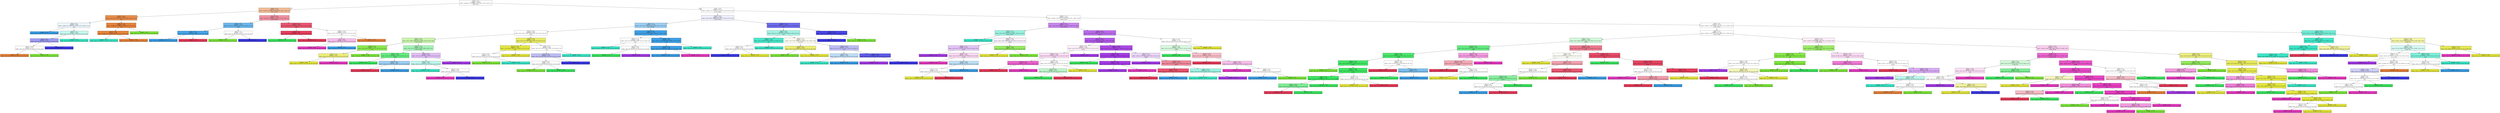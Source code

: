 digraph Tree {
node [shape=box, style="filled", color="black"] ;
0 [label="X[36] <= 0.5\nsamples = 100.0%\nvalue = [0.099, 0.101, 0.098, 0.102, 0.101, 0.101, 0.101, 0.1\n0.097, 0.1]", fillcolor="#ffffff"] ;
1 [label="X[28] <= 2.5\nsamples = 15.3%\nvalue = [0.633, 0.0, 0.015, 0.004, 0.022, 0.091, 0.018, 0.0\n0.011, 0.207]", fillcolor="#f1bb95"] ;
0 -> 1 [labeldistance=2.5, labelangle=45, headlabel="True"] ;
2 [label="X[21] <= 0.5\nsamples = 10.5%\nvalue = [0.91, 0.0, 0.011, 0.0, 0.032, 0.032, 0.016, 0.0, 0.0\n0.0]", fillcolor="#e78d4b"] ;
1 -> 2 ;
3 [label="X[53] <= 3.5\nsamples = 0.9%\nvalue = [0.062, 0.0, 0.062, 0.0, 0.312, 0.375, 0.188, 0.0, 0.0\n0.0]", fillcolor="#edf6fd"] ;
2 -> 3 ;
4 [label="samples = 0.3%\nvalue = [0.0, 0.0, 0.0, 0.0, 0.0, 1.0, 0.0, 0.0, 0.0, 0.0]", fillcolor="#399de5"] ;
3 -> 4 ;
5 [label="X[29] <= 1.0\nsamples = 0.6%\nvalue = [0.1, 0.0, 0.1, 0.0, 0.5, 0.0, 0.3, 0.0, 0.0, 0.0]", fillcolor="#c6f8ee"] ;
3 -> 5 ;
6 [label="X[44] <= 8.0\nsamples = 0.3%\nvalue = [0.2, 0.0, 0.2, 0.0, 0.0, 0.0, 0.6, 0.0, 0.0, 0.0]", fillcolor="#9e9cf2"] ;
5 -> 6 ;
7 [label="X[51] <= 10.5\nsamples = 0.1%\nvalue = [0.5, 0.0, 0.5, 0.0, 0.0, 0.0, 0.0, 0.0, 0.0, 0.0]", fillcolor="#ffffff"] ;
6 -> 7 ;
8 [label="samples = 0.1%\nvalue = [1.0, 0.0, 0.0, 0.0, 0.0, 0.0, 0.0, 0.0, 0.0, 0.0]", fillcolor="#e58139"] ;
7 -> 8 ;
9 [label="samples = 0.1%\nvalue = [0.0, 0.0, 1.0, 0.0, 0.0, 0.0, 0.0, 0.0, 0.0, 0.0]", fillcolor="#7be539"] ;
7 -> 9 ;
10 [label="samples = 0.2%\nvalue = [0.0, 0.0, 0.0, 0.0, 0.0, 0.0, 1.0, 0.0, 0.0, 0.0]", fillcolor="#3c39e5"] ;
6 -> 10 ;
11 [label="samples = 0.3%\nvalue = [0.0, 0.0, 0.0, 0.0, 1.0, 0.0, 0.0, 0.0, 0.0, 0.0]", fillcolor="#39e5c5"] ;
5 -> 11 ;
12 [label="X[62] <= 7.5\nsamples = 9.6%\nvalue = [0.988, 0.0, 0.006, 0.0, 0.006, 0.0, 0.0, 0.0, 0.0\n0.0]", fillcolor="#e5823b"] ;
2 -> 12 ;
13 [label="X[13] <= 1.0\nsamples = 9.5%\nvalue = [0.994, 0.0, 0.0, 0.0, 0.006, 0.0, 0.0, 0.0, 0.0, 0.0]", fillcolor="#e5823a"] ;
12 -> 13 ;
14 [label="samples = 0.1%\nvalue = [0.0, 0.0, 0.0, 0.0, 1.0, 0.0, 0.0, 0.0, 0.0, 0.0]", fillcolor="#39e5c5"] ;
13 -> 14 ;
15 [label="samples = 9.5%\nvalue = [1.0, 0.0, 0.0, 0.0, 0.0, 0.0, 0.0, 0.0, 0.0, 0.0]", fillcolor="#e58139"] ;
13 -> 15 ;
16 [label="samples = 0.1%\nvalue = [0.0, 0.0, 1.0, 0.0, 0.0, 0.0, 0.0, 0.0, 0.0, 0.0]", fillcolor="#7be539"] ;
12 -> 16 ;
17 [label="X[21] <= 6.5\nsamples = 4.8%\nvalue = [0.034, 0.0, 0.023, 0.011, 0.0, 0.218, 0.023, 0.0\n0.034, 0.655]", fillcolor="#f090a2"] ;
1 -> 17 ;
18 [label="X[43] <= 0.5\nsamples = 1.2%\nvalue = [0.0, 0.0, 0.091, 0.0, 0.0, 0.773, 0.091, 0.0, 0.0\n0.045]", fillcolor="#6ab6ec"] ;
17 -> 18 ;
19 [label="X[62] <= 8.0\nsamples = 1.0%\nvalue = [0.0, 0.0, 0.0, 0.0, 0.0, 0.944, 0.0, 0.0, 0.0, 0.056]", fillcolor="#45a3e7"] ;
18 -> 19 ;
20 [label="samples = 0.9%\nvalue = [0.0, 0.0, 0.0, 0.0, 0.0, 1.0, 0.0, 0.0, 0.0, 0.0]", fillcolor="#399de5"] ;
19 -> 20 ;
21 [label="samples = 0.1%\nvalue = [0.0, 0.0, 0.0, 0.0, 0.0, 0.0, 0.0, 0.0, 0.0, 1.0]", fillcolor="#e53958"] ;
19 -> 21 ;
22 [label="X[45] <= 1.0\nsamples = 0.2%\nvalue = [0.0, 0.0, 0.5, 0.0, 0.0, 0.0, 0.5, 0.0, 0.0, 0.0]", fillcolor="#ffffff"] ;
18 -> 22 ;
23 [label="samples = 0.1%\nvalue = [0.0, 0.0, 1.0, 0.0, 0.0, 0.0, 0.0, 0.0, 0.0, 0.0]", fillcolor="#7be539"] ;
22 -> 23 ;
24 [label="samples = 0.1%\nvalue = [0.0, 0.0, 0.0, 0.0, 0.0, 0.0, 1.0, 0.0, 0.0, 0.0]", fillcolor="#3c39e5"] ;
22 -> 24 ;
25 [label="X[34] <= 7.5\nsamples = 3.6%\nvalue = [0.046, 0.0, 0.0, 0.015, 0.0, 0.031, 0.0, 0.0, 0.046\n0.862]", fillcolor="#e95670"] ;
17 -> 25 ;
26 [label="X[18] <= 2.0\nsamples = 3.2%\nvalue = [0.0, 0.0, 0.0, 0.018, 0.0, 0.0, 0.0, 0.0, 0.0, 0.982]", fillcolor="#e53d5b"] ;
25 -> 26 ;
27 [label="samples = 0.1%\nvalue = [0.0, 0.0, 0.0, 1.0, 0.0, 0.0, 0.0, 0.0, 0.0, 0.0]", fillcolor="#39e55e"] ;
26 -> 27 ;
28 [label="samples = 3.1%\nvalue = [0.0, 0.0, 0.0, 0.0, 0.0, 0.0, 0.0, 0.0, 0.0, 1.0]", fillcolor="#e53958"] ;
26 -> 28 ;
29 [label="X[60] <= 11.0\nsamples = 0.4%\nvalue = [0.375, 0.0, 0.0, 0.0, 0.0, 0.25, 0.0, 0.0, 0.375\n0.0]", fillcolor="#ffffff"] ;
25 -> 29 ;
30 [label="X[2] <= 8.0\nsamples = 0.3%\nvalue = [0.0, 0.0, 0.0, 0.0, 0.0, 0.4, 0.0, 0.0, 0.6, 0.0]", fillcolor="#f6bdea"] ;
29 -> 30 ;
31 [label="samples = 0.2%\nvalue = [0.0, 0.0, 0.0, 0.0, 0.0, 0.0, 0.0, 0.0, 1.0, 0.0]", fillcolor="#e539c0"] ;
30 -> 31 ;
32 [label="samples = 0.1%\nvalue = [0.0, 0.0, 0.0, 0.0, 0.0, 1.0, 0.0, 0.0, 0.0, 0.0]", fillcolor="#399de5"] ;
30 -> 32 ;
33 [label="samples = 0.2%\nvalue = [1.0, 0.0, 0.0, 0.0, 0.0, 0.0, 0.0, 0.0, 0.0, 0.0]", fillcolor="#e58139"] ;
29 -> 33 ;
34 [label="X[21] <= 0.5\nsamples = 84.7%\nvalue = [0.003, 0.12, 0.114, 0.12, 0.115, 0.103, 0.116, 0.118\n0.112, 0.081]", fillcolor="#ffffff"] ;
0 -> 34 [labeldistance=2.5, labelangle=-45, headlabel="False"] ;
35 [label="X[42] <= 8.5\nsamples = 25.8%\nvalue = [0.0, 0.093, 0.099, 0.032, 0.071, 0.312, 0.371, 0.013\n0.006, 0.002]", fillcolor="#eeeefd"] ;
34 -> 35 ;
36 [label="X[5] <= 1.5\nsamples = 13.7%\nvalue = [0.0, 0.142, 0.142, 0.061, 0.028, 0.577, 0.012, 0.02\n0.012, 0.004]", fillcolor="#9bcdf2"] ;
35 -> 36 ;
37 [label="X[19] <= 13.5\nsamples = 5.6%\nvalue = [0.0, 0.347, 0.347, 0.139, 0.05, 0.02, 0.03, 0.04, 0.02\n0.01]", fillcolor="#ffffff"] ;
36 -> 37 ;
38 [label="X[37] <= 4.0\nsamples = 3.4%\nvalue = [0.0, 0.049, 0.541, 0.213, 0.033, 0.033, 0.016, 0.066\n0.033, 0.016]", fillcolor="#c8f4ac"] ;
37 -> 38 ;
39 [label="X[58] <= 0.5\nsamples = 2.1%\nvalue = [0.0, 0.081, 0.892, 0.0, 0.0, 0.0, 0.0, 0.0, 0.027\n0.0]", fillcolor="#8be850"] ;
38 -> 39 ;
40 [label="X[50] <= 2.0\nsamples = 0.2%\nvalue = [0.0, 0.75, 0.0, 0.0, 0.0, 0.0, 0.0, 0.0, 0.25, 0.0]", fillcolor="#ecee7b"] ;
39 -> 40 ;
41 [label="samples = 0.2%\nvalue = [0.0, 1.0, 0.0, 0.0, 0.0, 0.0, 0.0, 0.0, 0.0, 0.0]", fillcolor="#e2e539"] ;
40 -> 41 ;
42 [label="samples = 0.1%\nvalue = [0.0, 0.0, 0.0, 0.0, 0.0, 0.0, 0.0, 0.0, 1.0, 0.0]", fillcolor="#e539c0"] ;
40 -> 42 ;
43 [label="samples = 1.8%\nvalue = [0.0, 0.0, 1.0, 0.0, 0.0, 0.0, 0.0, 0.0, 0.0, 0.0]", fillcolor="#7be539"] ;
39 -> 43 ;
44 [label="X[43] <= 5.5\nsamples = 1.3%\nvalue = [0.0, 0.0, 0.0, 0.542, 0.083, 0.083, 0.042, 0.167\n0.042, 0.042]", fillcolor="#a6f3b7"] ;
38 -> 44 ;
45 [label="X[26] <= 12.5\nsamples = 0.9%\nvalue = [0.0, 0.0, 0.0, 0.812, 0.0, 0.125, 0.0, 0.0, 0.0\n0.062]", fillcolor="#63eb80"] ;
44 -> 45 ;
46 [label="samples = 0.7%\nvalue = [0.0, 0.0, 0.0, 1.0, 0.0, 0.0, 0.0, 0.0, 0.0, 0.0]", fillcolor="#39e55e"] ;
45 -> 46 ;
47 [label="X[46] <= 6.5\nsamples = 0.2%\nvalue = [0.0, 0.0, 0.0, 0.0, 0.0, 0.667, 0.0, 0.0, 0.0, 0.333]", fillcolor="#9ccef2"] ;
45 -> 47 ;
48 [label="samples = 0.1%\nvalue = [0.0, 0.0, 0.0, 0.0, 0.0, 0.0, 0.0, 0.0, 0.0, 1.0]", fillcolor="#e53958"] ;
47 -> 48 ;
49 [label="samples = 0.1%\nvalue = [0.0, 0.0, 0.0, 0.0, 0.0, 1.0, 0.0, 0.0, 0.0, 0.0]", fillcolor="#399de5"] ;
47 -> 49 ;
50 [label="X[58] <= 6.5\nsamples = 0.4%\nvalue = [0.0, 0.0, 0.0, 0.0, 0.25, 0.0, 0.125, 0.5, 0.125\n0.0]", fillcolor="#e0bdf6"] ;
44 -> 50 ;
51 [label="X[43] <= 12.0\nsamples = 0.2%\nvalue = [0.0, 0.0, 0.0, 0.0, 0.5, 0.0, 0.25, 0.0, 0.25, 0.0]", fillcolor="#bdf6ec"] ;
50 -> 51 ;
52 [label="samples = 0.1%\nvalue = [0.0, 0.0, 0.0, 0.0, 1.0, 0.0, 0.0, 0.0, 0.0, 0.0]", fillcolor="#39e5c5"] ;
51 -> 52 ;
53 [label="X[61] <= 10.0\nsamples = 0.1%\nvalue = [0.0, 0.0, 0.0, 0.0, 0.0, 0.0, 0.5, 0.0, 0.5, 0.0]", fillcolor="#ffffff"] ;
51 -> 53 ;
54 [label="samples = 0.1%\nvalue = [0.0, 0.0, 0.0, 0.0, 0.0, 0.0, 0.0, 0.0, 1.0, 0.0]", fillcolor="#e539c0"] ;
53 -> 54 ;
55 [label="samples = 0.1%\nvalue = [0.0, 0.0, 0.0, 0.0, 0.0, 0.0, 1.0, 0.0, 0.0, 0.0]", fillcolor="#3c39e5"] ;
53 -> 55 ;
56 [label="samples = 0.2%\nvalue = [0.0, 0.0, 0.0, 0.0, 0.0, 0.0, 0.0, 1.0, 0.0, 0.0]", fillcolor="#a339e5"] ;
50 -> 56 ;
57 [label="X[46] <= 0.5\nsamples = 2.2%\nvalue = [0.0, 0.8, 0.05, 0.025, 0.075, 0.0, 0.05, 0.0, 0.0\n0.0]", fillcolor="#e8eb64"] ;
37 -> 57 ;
58 [label="X[27] <= 10.5\nsamples = 1.9%\nvalue = [0.0, 0.941, 0.029, 0.0, 0.029, 0.0, 0.0, 0.0, 0.0\n0.0]", fillcolor="#e4e745"] ;
57 -> 58 ;
59 [label="X[35] <= 9.0\nsamples = 0.1%\nvalue = [0.0, 0.0, 0.5, 0.0, 0.5, 0.0, 0.0, 0.0, 0.0, 0.0]", fillcolor="#ffffff"] ;
58 -> 59 ;
60 [label="samples = 0.1%\nvalue = [0.0, 0.0, 1.0, 0.0, 0.0, 0.0, 0.0, 0.0, 0.0, 0.0]", fillcolor="#7be539"] ;
59 -> 60 ;
61 [label="samples = 0.1%\nvalue = [0.0, 0.0, 0.0, 0.0, 1.0, 0.0, 0.0, 0.0, 0.0, 0.0]", fillcolor="#39e5c5"] ;
59 -> 61 ;
62 [label="samples = 1.8%\nvalue = [0.0, 1.0, 0.0, 0.0, 0.0, 0.0, 0.0, 0.0, 0.0, 0.0]", fillcolor="#e2e539"] ;
58 -> 62 ;
63 [label="X[38] <= 8.0\nsamples = 0.3%\nvalue = [0.0, 0.0, 0.167, 0.167, 0.333, 0.0, 0.333, 0.0, 0.0\n0.0]", fillcolor="#ffffff"] ;
57 -> 63 ;
64 [label="X[34] <= 6.0\nsamples = 0.2%\nvalue = [0.0, 0.0, 0.25, 0.25, 0.0, 0.0, 0.5, 0.0, 0.0, 0.0]", fillcolor="#bebdf6"] ;
63 -> 64 ;
65 [label="X[28] <= 9.5\nsamples = 0.1%\nvalue = [0.0, 0.0, 0.5, 0.5, 0.0, 0.0, 0.0, 0.0, 0.0, 0.0]", fillcolor="#ffffff"] ;
64 -> 65 ;
66 [label="samples = 0.1%\nvalue = [0.0, 0.0, 1.0, 0.0, 0.0, 0.0, 0.0, 0.0, 0.0, 0.0]", fillcolor="#7be539"] ;
65 -> 66 ;
67 [label="samples = 0.1%\nvalue = [0.0, 0.0, 0.0, 1.0, 0.0, 0.0, 0.0, 0.0, 0.0, 0.0]", fillcolor="#39e55e"] ;
65 -> 67 ;
68 [label="samples = 0.1%\nvalue = [0.0, 0.0, 0.0, 0.0, 0.0, 0.0, 1.0, 0.0, 0.0, 0.0]", fillcolor="#3c39e5"] ;
64 -> 68 ;
69 [label="samples = 0.1%\nvalue = [0.0, 0.0, 0.0, 0.0, 1.0, 0.0, 0.0, 0.0, 0.0, 0.0]", fillcolor="#39e5c5"] ;
63 -> 69 ;
70 [label="X[18] <= 4.5\nsamples = 8.1%\nvalue = [0.0, 0.0, 0.0, 0.007, 0.014, 0.966, 0.0, 0.007, 0.007\n0.0]", fillcolor="#40a0e6"] ;
36 -> 70 ;
71 [label="X[10] <= 1.0\nsamples = 0.2%\nvalue = [0.0, 0.0, 0.0, 0.333, 0.333, 0.0, 0.0, 0.333, 0.0\n0.0]", fillcolor="#ffffff"] ;
70 -> 71 ;
72 [label="samples = 0.1%\nvalue = [0.0, 0.0, 0.0, 0.0, 1.0, 0.0, 0.0, 0.0, 0.0, 0.0]", fillcolor="#39e5c5"] ;
71 -> 72 ;
73 [label="X[15] <= 6.0\nsamples = 0.1%\nvalue = [0.0, 0.0, 0.0, 0.5, 0.0, 0.0, 0.0, 0.5, 0.0, 0.0]", fillcolor="#ffffff"] ;
71 -> 73 ;
74 [label="samples = 0.1%\nvalue = [0.0, 0.0, 0.0, 1.0, 0.0, 0.0, 0.0, 0.0, 0.0, 0.0]", fillcolor="#39e55e"] ;
73 -> 74 ;
75 [label="samples = 0.1%\nvalue = [0.0, 0.0, 0.0, 0.0, 0.0, 0.0, 0.0, 1.0, 0.0, 0.0]", fillcolor="#a339e5"] ;
73 -> 75 ;
76 [label="X[24] <= 0.5\nsamples = 7.9%\nvalue = [0.0, 0.0, 0.0, 0.0, 0.007, 0.986, 0.0, 0.0, 0.007\n0.0]", fillcolor="#3c9ee5"] ;
70 -> 76 ;
77 [label="X[16] <= 0.5\nsamples = 7.8%\nvalue = [0.0, 0.0, 0.0, 0.0, 0.0, 0.993, 0.0, 0.0, 0.007, 0.0]", fillcolor="#3a9ee5"] ;
76 -> 77 ;
78 [label="samples = 7.8%\nvalue = [0.0, 0.0, 0.0, 0.0, 0.0, 1.0, 0.0, 0.0, 0.0, 0.0]", fillcolor="#399de5"] ;
77 -> 78 ;
79 [label="samples = 0.1%\nvalue = [0.0, 0.0, 0.0, 0.0, 0.0, 0.0, 0.0, 0.0, 1.0, 0.0]", fillcolor="#e539c0"] ;
77 -> 79 ;
80 [label="samples = 0.1%\nvalue = [0.0, 0.0, 0.0, 0.0, 1.0, 0.0, 0.0, 0.0, 0.0, 0.0]", fillcolor="#39e5c5"] ;
76 -> 80 ;
81 [label="X[54] <= 1.5\nsamples = 12.1%\nvalue = [0.0, 0.037, 0.05, 0.0, 0.119, 0.014, 0.775, 0.005, 0.0\n0.0]", fillcolor="#6e6cec"] ;
35 -> 81 ;
82 [label="X[10] <= 5.5\nsamples = 2.6%\nvalue = [0.0, 0.17, 0.043, 0.0, 0.553, 0.064, 0.149, 0.021, 0.0\n0.0]", fillcolor="#a4f3e4"] ;
81 -> 82 ;
83 [label="X[41] <= 1.5\nsamples = 1.4%\nvalue = [0.0, 0.038, 0.0, 0.0, 0.923, 0.0, 0.038, 0.0, 0.0\n0.0]", fillcolor="#49e7ca"] ;
82 -> 83 ;
84 [label="X[59] <= 9.5\nsamples = 0.1%\nvalue = [0.0, 0.5, 0.0, 0.0, 0.0, 0.0, 0.5, 0.0, 0.0, 0.0]", fillcolor="#ffffff"] ;
83 -> 84 ;
85 [label="samples = 0.1%\nvalue = [0.0, 0.0, 0.0, 0.0, 0.0, 0.0, 1.0, 0.0, 0.0, 0.0]", fillcolor="#3c39e5"] ;
84 -> 85 ;
86 [label="samples = 0.1%\nvalue = [0.0, 1.0, 0.0, 0.0, 0.0, 0.0, 0.0, 0.0, 0.0, 0.0]", fillcolor="#e2e539"] ;
84 -> 86 ;
87 [label="samples = 1.3%\nvalue = [0.0, 0.0, 0.0, 0.0, 1.0, 0.0, 0.0, 0.0, 0.0, 0.0]", fillcolor="#39e5c5"] ;
83 -> 87 ;
88 [label="X[45] <= 1.5\nsamples = 1.2%\nvalue = [0.0, 0.333, 0.095, 0.0, 0.095, 0.143, 0.286, 0.048\n0.0, 0.0]", fillcolor="#fdfdf2"] ;
82 -> 88 ;
89 [label="X[26] <= 4.5\nsamples = 0.5%\nvalue = [0.0, 0.778, 0.222, 0.0, 0.0, 0.0, 0.0, 0.0, 0.0, 0.0]", fillcolor="#eaec72"] ;
88 -> 89 ;
90 [label="samples = 0.1%\nvalue = [0.0, 0.0, 1.0, 0.0, 0.0, 0.0, 0.0, 0.0, 0.0, 0.0]", fillcolor="#7be539"] ;
89 -> 90 ;
91 [label="samples = 0.4%\nvalue = [0.0, 1.0, 0.0, 0.0, 0.0, 0.0, 0.0, 0.0, 0.0, 0.0]", fillcolor="#e2e539"] ;
89 -> 91 ;
92 [label="X[50] <= 6.0\nsamples = 0.7%\nvalue = [0.0, 0.0, 0.0, 0.0, 0.167, 0.25, 0.5, 0.083, 0.0\n0.0]", fillcolor="#bebdf6"] ;
88 -> 92 ;
93 [label="X[53] <= 4.0\nsamples = 0.3%\nvalue = [0.0, 0.0, 0.0, 0.0, 0.4, 0.6, 0.0, 0.0, 0.0, 0.0]", fillcolor="#bddef6"] ;
92 -> 93 ;
94 [label="samples = 0.1%\nvalue = [0.0, 0.0, 0.0, 0.0, 1.0, 0.0, 0.0, 0.0, 0.0, 0.0]", fillcolor="#39e5c5"] ;
93 -> 94 ;
95 [label="samples = 0.2%\nvalue = [0.0, 0.0, 0.0, 0.0, 0.0, 1.0, 0.0, 0.0, 0.0, 0.0]", fillcolor="#399de5"] ;
93 -> 95 ;
96 [label="X[60] <= 6.5\nsamples = 0.4%\nvalue = [0.0, 0.0, 0.0, 0.0, 0.0, 0.0, 0.857, 0.143, 0.0, 0.0]", fillcolor="#5d5ae9"] ;
92 -> 96 ;
97 [label="samples = 0.1%\nvalue = [0.0, 0.0, 0.0, 0.0, 0.0, 0.0, 0.0, 1.0, 0.0, 0.0]", fillcolor="#a339e5"] ;
96 -> 97 ;
98 [label="samples = 0.3%\nvalue = [0.0, 0.0, 0.0, 0.0, 0.0, 0.0, 1.0, 0.0, 0.0, 0.0]", fillcolor="#3c39e5"] ;
96 -> 98 ;
99 [label="X[9] <= 3.0\nsamples = 9.5%\nvalue = [0.0, 0.0, 0.053, 0.0, 0.0, 0.0, 0.947, 0.0, 0.0, 0.0]", fillcolor="#4744e6"] ;
81 -> 99 ;
100 [label="samples = 9.0%\nvalue = [0.0, 0.0, 0.0, 0.0, 0.0, 0.0, 1.0, 0.0, 0.0, 0.0]", fillcolor="#3c39e5"] ;
99 -> 100 ;
101 [label="samples = 0.5%\nvalue = [0.0, 0.0, 1.0, 0.0, 0.0, 0.0, 0.0, 0.0, 0.0, 0.0]", fillcolor="#7be539"] ;
99 -> 101 ;
102 [label="X[60] <= 7.5\nsamples = 58.9%\nvalue = [0.004, 0.131, 0.12, 0.158, 0.134, 0.011, 0.004, 0.164\n0.159, 0.115]", fillcolor="#fefeff"] ;
34 -> 102 ;
103 [label="X[5] <= 0.5\nsamples = 13.7%\nvalue = [0.0, 0.045, 0.024, 0.04, 0.113, 0.016, 0.0, 0.652\n0.045, 0.065]", fillcolor="#c787ef"] ;
102 -> 103 ;
104 [label="X[12] <= 7.5\nsamples = 2.5%\nvalue = [0.0, 0.044, 0.111, 0.0, 0.578, 0.044, 0.0, 0.133\n0.067, 0.022]", fillcolor="#99f2e1"] ;
103 -> 104 ;
105 [label="samples = 1.4%\nvalue = [0.0, 0.0, 0.0, 0.0, 1.0, 0.0, 0.0, 0.0, 0.0, 0.0]", fillcolor="#39e5c5"] ;
104 -> 105 ;
106 [label="X[53] <= 10.5\nsamples = 1.1%\nvalue = [0.0, 0.105, 0.263, 0.0, 0.0, 0.105, 0.0, 0.316, 0.158\n0.053]", fillcolor="#f8f1fd"] ;
104 -> 106 ;
107 [label="X[60] <= 1.5\nsamples = 0.7%\nvalue = [0.0, 0.077, 0.0, 0.0, 0.0, 0.154, 0.0, 0.462, 0.231\n0.077]", fillcolor="#e3c4f7"] ;
106 -> 107 ;
108 [label="samples = 0.3%\nvalue = [0.0, 0.0, 0.0, 0.0, 0.0, 0.0, 0.0, 1.0, 0.0, 0.0]", fillcolor="#a339e5"] ;
107 -> 108 ;
109 [label="X[26] <= 8.5\nsamples = 0.4%\nvalue = [0.0, 0.143, 0.0, 0.0, 0.0, 0.286, 0.0, 0.0, 0.429\n0.143]", fillcolor="#fad7f2"] ;
107 -> 109 ;
110 [label="samples = 0.2%\nvalue = [0.0, 0.0, 0.0, 0.0, 0.0, 0.0, 0.0, 0.0, 1.0, 0.0]", fillcolor="#e539c0"] ;
109 -> 110 ;
111 [label="X[10] <= 14.0\nsamples = 0.2%\nvalue = [0.0, 0.25, 0.0, 0.0, 0.0, 0.5, 0.0, 0.0, 0.0, 0.25]", fillcolor="#bddef6"] ;
109 -> 111 ;
112 [label="X[21] <= 7.5\nsamples = 0.1%\nvalue = [0.0, 0.5, 0.0, 0.0, 0.0, 0.0, 0.0, 0.0, 0.0, 0.5]", fillcolor="#ffffff"] ;
111 -> 112 ;
113 [label="samples = 0.1%\nvalue = [0.0, 1.0, 0.0, 0.0, 0.0, 0.0, 0.0, 0.0, 0.0, 0.0]", fillcolor="#e2e539"] ;
112 -> 113 ;
114 [label="samples = 0.1%\nvalue = [0.0, 0.0, 0.0, 0.0, 0.0, 0.0, 0.0, 0.0, 0.0, 1.0]", fillcolor="#e53958"] ;
112 -> 114 ;
115 [label="samples = 0.1%\nvalue = [0.0, 0.0, 0.0, 0.0, 0.0, 1.0, 0.0, 0.0, 0.0, 0.0]", fillcolor="#399de5"] ;
111 -> 115 ;
116 [label="X[3] <= 11.0\nsamples = 0.3%\nvalue = [0.0, 0.167, 0.833, 0.0, 0.0, 0.0, 0.0, 0.0, 0.0, 0.0]", fillcolor="#95ea61"] ;
106 -> 116 ;
117 [label="samples = 0.1%\nvalue = [0.0, 1.0, 0.0, 0.0, 0.0, 0.0, 0.0, 0.0, 0.0, 0.0]", fillcolor="#e2e539"] ;
116 -> 117 ;
118 [label="samples = 0.3%\nvalue = [0.0, 0.0, 1.0, 0.0, 0.0, 0.0, 0.0, 0.0, 0.0, 0.0]", fillcolor="#7be539"] ;
116 -> 118 ;
119 [label="X[53] <= 3.5\nsamples = 11.2%\nvalue = [0.0, 0.045, 0.005, 0.05, 0.01, 0.01, 0.0, 0.767, 0.04\n0.074]", fillcolor="#ba6bec"] ;
103 -> 119 ;
120 [label="X[37] <= 0.5\nsamples = 10.1%\nvalue = [0.0, 0.016, 0.0, 0.022, 0.011, 0.005, 0.0, 0.852\n0.033, 0.06]", fillcolor="#b258e9"] ;
119 -> 120 ;
121 [label="X[30] <= 3.0\nsamples = 1.0%\nvalue = [0.0, 0.167, 0.0, 0.167, 0.0, 0.0, 0.0, 0.222, 0.278\n0.167]", fillcolor="#fdf1fb"] ;
120 -> 121 ;
122 [label="X[20] <= 11.5\nsamples = 0.8%\nvalue = [0.0, 0.214, 0.0, 0.214, 0.0, 0.0, 0.0, 0.0, 0.357\n0.214]", fillcolor="#fadbf4"] ;
121 -> 122 ;
123 [label="X[13] <= 7.0\nsamples = 0.3%\nvalue = [0.0, 0.0, 0.0, 0.0, 0.0, 0.0, 0.0, 0.0, 0.833, 0.167]", fillcolor="#ea61cd"] ;
122 -> 123 ;
124 [label="samples = 0.1%\nvalue = [0.0, 0.0, 0.0, 0.0, 0.0, 0.0, 0.0, 0.0, 0.0, 1.0]", fillcolor="#e53958"] ;
123 -> 124 ;
125 [label="samples = 0.3%\nvalue = [0.0, 0.0, 0.0, 0.0, 0.0, 0.0, 0.0, 0.0, 1.0, 0.0]", fillcolor="#e539c0"] ;
123 -> 125 ;
126 [label="X[34] <= 9.5\nsamples = 0.4%\nvalue = [0.0, 0.375, 0.0, 0.375, 0.0, 0.0, 0.0, 0.0, 0.0\n0.25]", fillcolor="#ffffff"] ;
122 -> 126 ;
127 [label="X[19] <= 8.5\nsamples = 0.3%\nvalue = [0.0, 0.0, 0.0, 0.6, 0.0, 0.0, 0.0, 0.0, 0.0, 0.4]", fillcolor="#bdf6c9"] ;
126 -> 127 ;
128 [label="samples = 0.2%\nvalue = [0.0, 0.0, 0.0, 1.0, 0.0, 0.0, 0.0, 0.0, 0.0, 0.0]", fillcolor="#39e55e"] ;
127 -> 128 ;
129 [label="samples = 0.1%\nvalue = [0.0, 0.0, 0.0, 0.0, 0.0, 0.0, 0.0, 0.0, 0.0, 1.0]", fillcolor="#e53958"] ;
127 -> 129 ;
130 [label="samples = 0.2%\nvalue = [0.0, 1.0, 0.0, 0.0, 0.0, 0.0, 0.0, 0.0, 0.0, 0.0]", fillcolor="#e2e539"] ;
126 -> 130 ;
131 [label="samples = 0.2%\nvalue = [0.0, 0.0, 0.0, 0.0, 0.0, 0.0, 0.0, 1.0, 0.0, 0.0]", fillcolor="#a339e5"] ;
121 -> 131 ;
132 [label="X[26] <= 12.5\nsamples = 9.1%\nvalue = [0.0, 0.0, 0.0, 0.006, 0.012, 0.006, 0.0, 0.921, 0.006\n0.049]", fillcolor="#ab49e7"] ;
120 -> 132 ;
133 [label="X[51] <= 2.5\nsamples = 7.9%\nvalue = [0.0, 0.0, 0.0, 0.007, 0.0, 0.0, 0.0, 0.986, 0.007\n0.0]", fillcolor="#a43ce5"] ;
132 -> 133 ;
134 [label="samples = 0.1%\nvalue = [0.0, 0.0, 0.0, 1.0, 0.0, 0.0, 0.0, 0.0, 0.0, 0.0]", fillcolor="#39e55e"] ;
133 -> 134 ;
135 [label="X[19] <= 12.5\nsamples = 7.8%\nvalue = [0.0, 0.0, 0.0, 0.0, 0.0, 0.0, 0.0, 0.993, 0.007, 0.0]", fillcolor="#a43ae5"] ;
133 -> 135 ;
136 [label="samples = 7.8%\nvalue = [0.0, 0.0, 0.0, 0.0, 0.0, 0.0, 0.0, 1.0, 0.0, 0.0]", fillcolor="#a339e5"] ;
135 -> 136 ;
137 [label="samples = 0.1%\nvalue = [0.0, 0.0, 0.0, 0.0, 0.0, 0.0, 0.0, 0.0, 1.0, 0.0]", fillcolor="#e539c0"] ;
135 -> 137 ;
138 [label="X[17] <= 1.5\nsamples = 1.2%\nvalue = [0.0, 0.0, 0.0, 0.0, 0.091, 0.045, 0.0, 0.5, 0.0\n0.364]", fillcolor="#ebd5f9"] ;
132 -> 138 ;
139 [label="samples = 0.6%\nvalue = [0.0, 0.0, 0.0, 0.0, 0.0, 0.0, 0.0, 1.0, 0.0, 0.0]", fillcolor="#a339e5"] ;
138 -> 139 ;
140 [label="X[33] <= 0.5\nsamples = 0.7%\nvalue = [0.0, 0.0, 0.0, 0.0, 0.167, 0.083, 0.0, 0.083, 0.0\n0.667]", fillcolor="#ef889b"] ;
138 -> 140 ;
141 [label="X[11] <= 15.5\nsamples = 0.5%\nvalue = [0.0, 0.0, 0.0, 0.0, 0.0, 0.111, 0.0, 0.0, 0.0, 0.889]", fillcolor="#e8526d"] ;
140 -> 141 ;
142 [label="samples = 0.4%\nvalue = [0.0, 0.0, 0.0, 0.0, 0.0, 0.0, 0.0, 0.0, 0.0, 1.0]", fillcolor="#e53958"] ;
141 -> 142 ;
143 [label="samples = 0.1%\nvalue = [0.0, 0.0, 0.0, 0.0, 0.0, 1.0, 0.0, 0.0, 0.0, 0.0]", fillcolor="#399de5"] ;
141 -> 143 ;
144 [label="X[5] <= 11.5\nsamples = 0.2%\nvalue = [0.0, 0.0, 0.0, 0.0, 0.667, 0.0, 0.0, 0.333, 0.0, 0.0]", fillcolor="#9cf2e2"] ;
140 -> 144 ;
145 [label="samples = 0.1%\nvalue = [0.0, 0.0, 0.0, 0.0, 1.0, 0.0, 0.0, 0.0, 0.0, 0.0]", fillcolor="#39e5c5"] ;
144 -> 145 ;
146 [label="samples = 0.1%\nvalue = [0.0, 0.0, 0.0, 0.0, 0.0, 0.0, 0.0, 1.0, 0.0, 0.0]", fillcolor="#a339e5"] ;
144 -> 146 ;
147 [label="X[61] <= 12.5\nsamples = 1.1%\nvalue = [0.0, 0.3, 0.05, 0.3, 0.0, 0.05, 0.0, 0.0, 0.1, 0.2]", fillcolor="#ffffff"] ;
119 -> 147 ;
148 [label="X[18] <= 1.0\nsamples = 0.8%\nvalue = [0.0, 0.0, 0.071, 0.429, 0.0, 0.071, 0.0, 0.0, 0.143\n0.286]", fillcolor="#d7fadf"] ;
147 -> 148 ;
149 [label="samples = 0.3%\nvalue = [0.0, 0.0, 0.0, 1.0, 0.0, 0.0, 0.0, 0.0, 0.0, 0.0]", fillcolor="#39e55e"] ;
148 -> 149 ;
150 [label="X[10] <= 13.0\nsamples = 0.4%\nvalue = [0.0, 0.0, 0.125, 0.0, 0.0, 0.125, 0.0, 0.0, 0.25\n0.5]", fillcolor="#f6bdc7"] ;
148 -> 150 ;
151 [label="samples = 0.2%\nvalue = [0.0, 0.0, 0.0, 0.0, 0.0, 0.0, 0.0, 0.0, 0.0, 1.0]", fillcolor="#e53958"] ;
150 -> 151 ;
152 [label="X[3] <= 11.5\nsamples = 0.2%\nvalue = [0.0, 0.0, 0.25, 0.0, 0.0, 0.25, 0.0, 0.0, 0.5, 0.0]", fillcolor="#f6bdea"] ;
150 -> 152 ;
153 [label="samples = 0.1%\nvalue = [0.0, 0.0, 0.0, 0.0, 0.0, 0.0, 0.0, 0.0, 1.0, 0.0]", fillcolor="#e539c0"] ;
152 -> 153 ;
154 [label="X[36] <= 8.0\nsamples = 0.1%\nvalue = [0.0, 0.0, 0.5, 0.0, 0.0, 0.5, 0.0, 0.0, 0.0, 0.0]", fillcolor="#ffffff"] ;
152 -> 154 ;
155 [label="samples = 0.1%\nvalue = [0.0, 0.0, 0.0, 0.0, 0.0, 1.0, 0.0, 0.0, 0.0, 0.0]", fillcolor="#399de5"] ;
154 -> 155 ;
156 [label="samples = 0.1%\nvalue = [0.0, 0.0, 1.0, 0.0, 0.0, 0.0, 0.0, 0.0, 0.0, 0.0]", fillcolor="#7be539"] ;
154 -> 156 ;
157 [label="samples = 0.3%\nvalue = [0.0, 1.0, 0.0, 0.0, 0.0, 0.0, 0.0, 0.0, 0.0, 0.0]", fillcolor="#e2e539"] ;
147 -> 157 ;
158 [label="X[33] <= 3.5\nsamples = 45.1%\nvalue = [0.005, 0.158, 0.149, 0.194, 0.141, 0.01, 0.005, 0.015\n0.194, 0.131]", fillcolor="#ffffff"] ;
102 -> 158 ;
159 [label="X[43] <= 1.5\nsamples = 37.1%\nvalue = [0.003, 0.161, 0.18, 0.234, 0.006, 0.011, 0.002, 0.015\n0.231, 0.158]", fillcolor="#fefffe"] ;
158 -> 159 ;
160 [label="X[29] <= 12.5\nsamples = 15.6%\nvalue = [0.0, 0.068, 0.021, 0.491, 0.0, 0.025, 0.0, 0.0, 0.057\n0.338]", fillcolor="#d1f9da"] ;
159 -> 160 ;
161 [label="X[34] <= 3.5\nsamples = 9.1%\nvalue = [0.0, 0.018, 0.012, 0.804, 0.0, 0.018, 0.0, 0.0, 0.086\n0.061]", fillcolor="#64eb81"] ;
160 -> 161 ;
162 [label="X[26] <= 8.5\nsamples = 7.8%\nvalue = [0.0, 0.007, 0.014, 0.921, 0.0, 0.021, 0.0, 0.0, 0.0\n0.036]", fillcolor="#49e76b"] ;
161 -> 162 ;
163 [label="X[28] <= 7.5\nsamples = 7.4%\nvalue = [0.0, 0.008, 0.015, 0.962, 0.0, 0.0, 0.0, 0.0, 0.0\n0.015]", fillcolor="#41e664"] ;
162 -> 163 ;
164 [label="samples = 0.1%\nvalue = [0.0, 0.0, 1.0, 0.0, 0.0, 0.0, 0.0, 0.0, 0.0, 0.0]", fillcolor="#7be539"] ;
163 -> 164 ;
165 [label="X[19] <= 14.5\nsamples = 7.3%\nvalue = [0.0, 0.008, 0.0, 0.977, 0.0, 0.0, 0.0, 0.0, 0.0\n0.015]", fillcolor="#3ee662"] ;
163 -> 165 ;
166 [label="X[4] <= 7.5\nsamples = 7.2%\nvalue = [0.0, 0.0, 0.0, 0.992, 0.0, 0.0, 0.0, 0.0, 0.0, 0.008]", fillcolor="#3be55f"] ;
165 -> 166 ;
167 [label="X[37] <= 12.0\nsamples = 0.2%\nvalue = [0.0, 0.0, 0.0, 0.75, 0.0, 0.0, 0.0, 0.0, 0.0, 0.25]", fillcolor="#7bee94"] ;
166 -> 167 ;
168 [label="samples = 0.1%\nvalue = [0.0, 0.0, 0.0, 0.0, 0.0, 0.0, 0.0, 0.0, 0.0, 1.0]", fillcolor="#e53958"] ;
167 -> 168 ;
169 [label="samples = 0.2%\nvalue = [0.0, 0.0, 0.0, 1.0, 0.0, 0.0, 0.0, 0.0, 0.0, 0.0]", fillcolor="#39e55e"] ;
167 -> 169 ;
170 [label="samples = 7.0%\nvalue = [0.0, 0.0, 0.0, 1.0, 0.0, 0.0, 0.0, 0.0, 0.0, 0.0]", fillcolor="#39e55e"] ;
166 -> 170 ;
171 [label="X[10] <= 7.0\nsamples = 0.1%\nvalue = [0.0, 0.5, 0.0, 0.0, 0.0, 0.0, 0.0, 0.0, 0.0, 0.5]", fillcolor="#ffffff"] ;
165 -> 171 ;
172 [label="samples = 0.1%\nvalue = [0.0, 1.0, 0.0, 0.0, 0.0, 0.0, 0.0, 0.0, 0.0, 0.0]", fillcolor="#e2e539"] ;
171 -> 172 ;
173 [label="samples = 0.1%\nvalue = [0.0, 0.0, 0.0, 0.0, 0.0, 0.0, 0.0, 0.0, 0.0, 1.0]", fillcolor="#e53958"] ;
171 -> 173 ;
174 [label="X[45] <= 9.0\nsamples = 0.4%\nvalue = [0.0, 0.0, 0.0, 0.143, 0.0, 0.429, 0.0, 0.0, 0.0\n0.429]", fillcolor="#ffffff"] ;
162 -> 174 ;
175 [label="samples = 0.2%\nvalue = [0.0, 0.0, 0.0, 0.0, 0.0, 0.0, 0.0, 0.0, 0.0, 1.0]", fillcolor="#e53958"] ;
174 -> 175 ;
176 [label="X[3] <= 8.0\nsamples = 0.2%\nvalue = [0.0, 0.0, 0.0, 0.25, 0.0, 0.75, 0.0, 0.0, 0.0, 0.0]", fillcolor="#7bbeee"] ;
174 -> 176 ;
177 [label="samples = 0.1%\nvalue = [0.0, 0.0, 0.0, 1.0, 0.0, 0.0, 0.0, 0.0, 0.0, 0.0]", fillcolor="#39e55e"] ;
176 -> 177 ;
178 [label="samples = 0.2%\nvalue = [0.0, 0.0, 0.0, 0.0, 0.0, 1.0, 0.0, 0.0, 0.0, 0.0]", fillcolor="#399de5"] ;
176 -> 178 ;
179 [label="X[42] <= 3.5\nsamples = 1.3%\nvalue = [0.0, 0.087, 0.0, 0.087, 0.0, 0.0, 0.0, 0.0, 0.609\n0.217]", fillcolor="#f29ce0"] ;
161 -> 179 ;
180 [label="X[12] <= 13.5\nsamples = 0.5%\nvalue = [0.0, 0.222, 0.0, 0.222, 0.0, 0.0, 0.0, 0.0, 0.0\n0.556]", fillcolor="#f4aab7"] ;
179 -> 180 ;
181 [label="samples = 0.3%\nvalue = [0.0, 0.0, 0.0, 0.0, 0.0, 0.0, 0.0, 0.0, 0.0, 1.0]", fillcolor="#e53958"] ;
180 -> 181 ;
182 [label="X[4] <= 12.5\nsamples = 0.2%\nvalue = [0.0, 0.5, 0.0, 0.5, 0.0, 0.0, 0.0, 0.0, 0.0, 0.0]", fillcolor="#ffffff"] ;
180 -> 182 ;
183 [label="samples = 0.1%\nvalue = [0.0, 1.0, 0.0, 0.0, 0.0, 0.0, 0.0, 0.0, 0.0, 0.0]", fillcolor="#e2e539"] ;
182 -> 183 ;
184 [label="samples = 0.1%\nvalue = [0.0, 0.0, 0.0, 1.0, 0.0, 0.0, 0.0, 0.0, 0.0, 0.0]", fillcolor="#39e55e"] ;
182 -> 184 ;
185 [label="samples = 0.8%\nvalue = [0.0, 0.0, 0.0, 0.0, 0.0, 0.0, 0.0, 0.0, 1.0, 0.0]", fillcolor="#e539c0"] ;
179 -> 185 ;
186 [label="X[35] <= 1.5\nsamples = 6.6%\nvalue = [0.0, 0.136, 0.034, 0.059, 0.0, 0.034, 0.0, 0.0, 0.017\n0.72]", fillcolor="#ed798e"] ;
160 -> 186 ;
187 [label="X[3] <= 3.5\nsamples = 2.2%\nvalue = [0.0, 0.375, 0.1, 0.1, 0.0, 0.075, 0.0, 0.0, 0.0\n0.35]", fillcolor="#fefef7"] ;
186 -> 187 ;
188 [label="samples = 0.8%\nvalue = [0.0, 1.0, 0.0, 0.0, 0.0, 0.0, 0.0, 0.0, 0.0, 0.0]", fillcolor="#e2e539"] ;
187 -> 188 ;
189 [label="X[27] <= 7.5\nsamples = 1.4%\nvalue = [0.0, 0.0, 0.16, 0.16, 0.0, 0.12, 0.0, 0.0, 0.0, 0.56]", fillcolor="#f3a1af"] ;
187 -> 189 ;
190 [label="X[52] <= 14.0\nsamples = 0.6%\nvalue = [0.0, 0.0, 0.4, 0.4, 0.0, 0.1, 0.0, 0.0, 0.0, 0.1]", fillcolor="#ffffff"] ;
189 -> 190 ;
191 [label="X[54] <= 4.0\nsamples = 0.3%\nvalue = [0.0, 0.0, 0.0, 0.667, 0.0, 0.167, 0.0, 0.0, 0.0\n0.167]", fillcolor="#88ef9e"] ;
190 -> 191 ;
192 [label="X[22] <= 0.5\nsamples = 0.1%\nvalue = [0.0, 0.0, 0.0, 0.0, 0.0, 0.5, 0.0, 0.0, 0.0, 0.5]", fillcolor="#ffffff"] ;
191 -> 192 ;
193 [label="samples = 0.1%\nvalue = [0.0, 0.0, 0.0, 0.0, 0.0, 1.0, 0.0, 0.0, 0.0, 0.0]", fillcolor="#399de5"] ;
192 -> 193 ;
194 [label="samples = 0.1%\nvalue = [0.0, 0.0, 0.0, 0.0, 0.0, 0.0, 0.0, 0.0, 0.0, 1.0]", fillcolor="#e53958"] ;
192 -> 194 ;
195 [label="samples = 0.2%\nvalue = [0.0, 0.0, 0.0, 1.0, 0.0, 0.0, 0.0, 0.0, 0.0, 0.0]", fillcolor="#39e55e"] ;
191 -> 195 ;
196 [label="samples = 0.2%\nvalue = [0.0, 0.0, 1.0, 0.0, 0.0, 0.0, 0.0, 0.0, 0.0, 0.0]", fillcolor="#7be539"] ;
190 -> 196 ;
197 [label="X[25] <= 3.5\nsamples = 0.8%\nvalue = [0.0, 0.0, 0.0, 0.0, 0.0, 0.133, 0.0, 0.0, 0.0, 0.867]", fillcolor="#e95772"] ;
189 -> 197 ;
198 [label="samples = 0.7%\nvalue = [0.0, 0.0, 0.0, 0.0, 0.0, 0.0, 0.0, 0.0, 0.0, 1.0]", fillcolor="#e53958"] ;
197 -> 198 ;
199 [label="samples = 0.1%\nvalue = [0.0, 0.0, 0.0, 0.0, 0.0, 1.0, 0.0, 0.0, 0.0, 0.0]", fillcolor="#399de5"] ;
197 -> 199 ;
200 [label="X[26] <= 2.5\nsamples = 4.3%\nvalue = [0.0, 0.013, 0.0, 0.038, 0.0, 0.013, 0.0, 0.0, 0.026\n0.91]", fillcolor="#e74b68"] ;
186 -> 200 ;
201 [label="samples = 0.2%\nvalue = [0.0, 0.0, 0.0, 1.0, 0.0, 0.0, 0.0, 0.0, 0.0, 0.0]", fillcolor="#39e55e"] ;
200 -> 201 ;
202 [label="X[21] <= 10.5\nsamples = 4.2%\nvalue = [0.0, 0.013, 0.0, 0.0, 0.0, 0.013, 0.0, 0.0, 0.027\n0.947]", fillcolor="#e64461"] ;
200 -> 202 ;
203 [label="X[27] <= 11.0\nsamples = 0.3%\nvalue = [0.0, 0.0, 0.0, 0.0, 0.0, 0.2, 0.0, 0.0, 0.4, 0.4]", fillcolor="#ffffff"] ;
202 -> 203 ;
204 [label="samples = 0.1%\nvalue = [0.0, 0.0, 0.0, 0.0, 0.0, 0.0, 0.0, 0.0, 1.0, 0.0]", fillcolor="#e539c0"] ;
203 -> 204 ;
205 [label="X[28] <= 15.0\nsamples = 0.2%\nvalue = [0.0, 0.0, 0.0, 0.0, 0.0, 0.333, 0.0, 0.0, 0.0, 0.667]", fillcolor="#f29cac"] ;
203 -> 205 ;
206 [label="samples = 0.1%\nvalue = [0.0, 0.0, 0.0, 0.0, 0.0, 0.0, 0.0, 0.0, 0.0, 1.0]", fillcolor="#e53958"] ;
205 -> 206 ;
207 [label="samples = 0.1%\nvalue = [0.0, 0.0, 0.0, 0.0, 0.0, 1.0, 0.0, 0.0, 0.0, 0.0]", fillcolor="#399de5"] ;
205 -> 207 ;
208 [label="X[11] <= 1.0\nsamples = 3.9%\nvalue = [0.0, 0.014, 0.0, 0.0, 0.0, 0.0, 0.0, 0.0, 0.0, 0.986]", fillcolor="#e53c5a"] ;
202 -> 208 ;
209 [label="samples = 0.1%\nvalue = [0.0, 1.0, 0.0, 0.0, 0.0, 0.0, 0.0, 0.0, 0.0, 0.0]", fillcolor="#e2e539"] ;
208 -> 209 ;
210 [label="samples = 3.8%\nvalue = [0.0, 0.0, 0.0, 0.0, 0.0, 0.0, 0.0, 0.0, 0.0, 1.0]", fillcolor="#e53958"] ;
208 -> 210 ;
211 [label="X[27] <= 7.5\nsamples = 21.4%\nvalue = [0.005, 0.229, 0.296, 0.047, 0.01, 0.0, 0.003, 0.026\n0.358, 0.026]", fillcolor="#fdedf9"] ;
159 -> 211 ;
212 [label="X[34] <= 3.5\nsamples = 6.7%\nvalue = [0.008, 0.017, 0.769, 0.017, 0.017, 0.0, 0.0, 0.058\n0.074, 0.041]", fillcolor="#9cec6a"] ;
211 -> 212 ;
213 [label="X[50] <= 0.5\nsamples = 5.3%\nvalue = [0.0, 0.021, 0.937, 0.021, 0.0, 0.0, 0.0, 0.021, 0.0\n0.0]", fillcolor="#84e746"] ;
212 -> 213 ;
214 [label="X[28] <= 10.0\nsamples = 0.3%\nvalue = [0.0, 0.333, 0.167, 0.167, 0.0, 0.0, 0.0, 0.333, 0.0\n0.0]", fillcolor="#ffffff"] ;
213 -> 214 ;
215 [label="samples = 0.1%\nvalue = [0.0, 0.0, 0.0, 0.0, 0.0, 0.0, 0.0, 1.0, 0.0, 0.0]", fillcolor="#a339e5"] ;
214 -> 215 ;
216 [label="X[19] <= 6.0\nsamples = 0.2%\nvalue = [0.0, 0.5, 0.25, 0.25, 0.0, 0.0, 0.0, 0.0, 0.0, 0.0]", fillcolor="#f5f6bd"] ;
214 -> 216 ;
217 [label="X[16] <= 0.5\nsamples = 0.1%\nvalue = [0.0, 0.0, 0.5, 0.5, 0.0, 0.0, 0.0, 0.0, 0.0, 0.0]", fillcolor="#ffffff"] ;
216 -> 217 ;
218 [label="samples = 0.1%\nvalue = [0.0, 0.0, 0.0, 1.0, 0.0, 0.0, 0.0, 0.0, 0.0, 0.0]", fillcolor="#39e55e"] ;
217 -> 218 ;
219 [label="samples = 0.1%\nvalue = [0.0, 0.0, 1.0, 0.0, 0.0, 0.0, 0.0, 0.0, 0.0, 0.0]", fillcolor="#7be539"] ;
217 -> 219 ;
220 [label="samples = 0.1%\nvalue = [0.0, 1.0, 0.0, 0.0, 0.0, 0.0, 0.0, 0.0, 0.0, 0.0]", fillcolor="#e2e539"] ;
216 -> 220 ;
221 [label="X[45] <= 14.0\nsamples = 5.0%\nvalue = [0.0, 0.0, 0.989, 0.011, 0.0, 0.0, 0.0, 0.0, 0.0, 0.0]", fillcolor="#7ce53b"] ;
213 -> 221 ;
222 [label="samples = 4.9%\nvalue = [0.0, 0.0, 1.0, 0.0, 0.0, 0.0, 0.0, 0.0, 0.0, 0.0]", fillcolor="#7be539"] ;
221 -> 222 ;
223 [label="samples = 0.1%\nvalue = [0.0, 0.0, 0.0, 1.0, 0.0, 0.0, 0.0, 0.0, 0.0, 0.0]", fillcolor="#39e55e"] ;
221 -> 223 ;
224 [label="X[37] <= 12.5\nsamples = 1.4%\nvalue = [0.038, 0.0, 0.154, 0.0, 0.077, 0.0, 0.0, 0.192, 0.346\n0.192]", fillcolor="#fad9f3"] ;
212 -> 224 ;
225 [label="X[26] <= 4.5\nsamples = 0.7%\nvalue = [0.0, 0.0, 0.25, 0.0, 0.0, 0.0, 0.0, 0.0, 0.75, 0.0]", fillcolor="#ee7bd5"] ;
224 -> 225 ;
226 [label="samples = 0.2%\nvalue = [0.0, 0.0, 1.0, 0.0, 0.0, 0.0, 0.0, 0.0, 0.0, 0.0]", fillcolor="#7be539"] ;
225 -> 226 ;
227 [label="samples = 0.5%\nvalue = [0.0, 0.0, 0.0, 0.0, 0.0, 0.0, 0.0, 0.0, 1.0, 0.0]", fillcolor="#e539c0"] ;
225 -> 227 ;
228 [label="X[44] <= 8.5\nsamples = 0.8%\nvalue = [0.071, 0.0, 0.071, 0.0, 0.143, 0.0, 0.0, 0.357, 0.0\n0.357]", fillcolor="#ffffff"] ;
224 -> 228 ;
229 [label="samples = 0.3%\nvalue = [0.0, 0.0, 0.0, 0.0, 0.0, 0.0, 0.0, 0.0, 0.0, 1.0]", fillcolor="#e53958"] ;
228 -> 229 ;
230 [label="X[52] <= 14.0\nsamples = 0.5%\nvalue = [0.111, 0.0, 0.111, 0.0, 0.222, 0.0, 0.0, 0.556, 0.0\n0.0]", fillcolor="#d8aaf4"] ;
228 -> 230 ;
231 [label="samples = 0.3%\nvalue = [0.0, 0.0, 0.0, 0.0, 0.0, 0.0, 0.0, 1.0, 0.0, 0.0]", fillcolor="#a339e5"] ;
230 -> 231 ;
232 [label="X[50] <= 4.0\nsamples = 0.2%\nvalue = [0.25, 0.0, 0.25, 0.0, 0.5, 0.0, 0.0, 0.0, 0.0, 0.0]", fillcolor="#bdf6ec"] ;
230 -> 232 ;
233 [label="samples = 0.1%\nvalue = [0.0, 0.0, 0.0, 0.0, 1.0, 0.0, 0.0, 0.0, 0.0, 0.0]", fillcolor="#39e5c5"] ;
232 -> 233 ;
234 [label="X[36] <= 9.5\nsamples = 0.1%\nvalue = [0.5, 0.0, 0.5, 0.0, 0.0, 0.0, 0.0, 0.0, 0.0, 0.0]", fillcolor="#ffffff"] ;
232 -> 234 ;
235 [label="samples = 0.1%\nvalue = [1.0, 0.0, 0.0, 0.0, 0.0, 0.0, 0.0, 0.0, 0.0, 0.0]", fillcolor="#e58139"] ;
234 -> 235 ;
236 [label="samples = 0.1%\nvalue = [0.0, 0.0, 1.0, 0.0, 0.0, 0.0, 0.0, 0.0, 0.0, 0.0]", fillcolor="#7be539"] ;
234 -> 236 ;
237 [label="X[20] <= 15.5\nsamples = 14.7%\nvalue = [0.004, 0.326, 0.08, 0.061, 0.008, 0.0, 0.004, 0.011\n0.489, 0.019]", fillcolor="#f9cff0"] ;
211 -> 237 ;
238 [label="X[18] <= 2.5\nsamples = 8.2%\nvalue = [0.007, 0.034, 0.027, 0.075, 0.0, 0.0, 0.007, 0.02\n0.796, 0.034]", fillcolor="#eb65ce"] ;
237 -> 238 ;
239 [label="X[2] <= 5.0\nsamples = 0.9%\nvalue = [0.0, 0.125, 0.125, 0.375, 0.0, 0.0, 0.062, 0.125\n0.188, 0.0]", fillcolor="#d1f9da"] ;
238 -> 239 ;
240 [label="X[42] <= 12.0\nsamples = 0.4%\nvalue = [0.0, 0.25, 0.0, 0.0, 0.0, 0.0, 0.125, 0.25, 0.375\n0.0]", fillcolor="#fbdef4"] ;
239 -> 240 ;
241 [label="X[43] <= 9.5\nsamples = 0.3%\nvalue = [0.0, 0.4, 0.0, 0.0, 0.0, 0.0, 0.2, 0.4, 0.0, 0.0]", fillcolor="#ffffff"] ;
240 -> 241 ;
242 [label="samples = 0.1%\nvalue = [0.0, 0.0, 0.0, 0.0, 0.0, 0.0, 0.0, 1.0, 0.0, 0.0]", fillcolor="#a339e5"] ;
241 -> 242 ;
243 [label="X[54] <= 7.0\nsamples = 0.2%\nvalue = [0.0, 0.667, 0.0, 0.0, 0.0, 0.0, 0.333, 0.0, 0.0, 0.0]", fillcolor="#f0f29c"] ;
241 -> 243 ;
244 [label="samples = 0.1%\nvalue = [0.0, 1.0, 0.0, 0.0, 0.0, 0.0, 0.0, 0.0, 0.0, 0.0]", fillcolor="#e2e539"] ;
243 -> 244 ;
245 [label="samples = 0.1%\nvalue = [0.0, 0.0, 0.0, 0.0, 0.0, 0.0, 1.0, 0.0, 0.0, 0.0]", fillcolor="#3c39e5"] ;
243 -> 245 ;
246 [label="samples = 0.2%\nvalue = [0.0, 0.0, 0.0, 0.0, 0.0, 0.0, 0.0, 0.0, 1.0, 0.0]", fillcolor="#e539c0"] ;
240 -> 246 ;
247 [label="X[41] <= 1.5\nsamples = 0.4%\nvalue = [0.0, 0.0, 0.25, 0.75, 0.0, 0.0, 0.0, 0.0, 0.0, 0.0]", fillcolor="#7bee94"] ;
239 -> 247 ;
248 [label="samples = 0.3%\nvalue = [0.0, 0.0, 0.0, 1.0, 0.0, 0.0, 0.0, 0.0, 0.0, 0.0]", fillcolor="#39e55e"] ;
247 -> 248 ;
249 [label="samples = 0.1%\nvalue = [0.0, 0.0, 1.0, 0.0, 0.0, 0.0, 0.0, 0.0, 0.0, 0.0]", fillcolor="#7be539"] ;
247 -> 249 ;
250 [label="X[38] <= 3.5\nsamples = 7.3%\nvalue = [0.008, 0.023, 0.015, 0.038, 0.0, 0.0, 0.0, 0.008, 0.87\n0.038]", fillcolor="#e954c8"] ;
238 -> 250 ;
251 [label="X[21] <= 4.0\nsamples = 7.0%\nvalue = [0.0, 0.024, 0.016, 0.024, 0.0, 0.0, 0.0, 0.0, 0.912\n0.024]", fillcolor="#e74bc6"] ;
250 -> 251 ;
252 [label="X[59] <= 12.0\nsamples = 0.3%\nvalue = [0.0, 0.6, 0.0, 0.0, 0.0, 0.0, 0.0, 0.0, 0.4, 0.0]", fillcolor="#f5f6bd"] ;
251 -> 252 ;
253 [label="samples = 0.2%\nvalue = [0.0, 1.0, 0.0, 0.0, 0.0, 0.0, 0.0, 0.0, 0.0, 0.0]", fillcolor="#e2e539"] ;
252 -> 253 ;
254 [label="samples = 0.1%\nvalue = [0.0, 0.0, 0.0, 0.0, 0.0, 0.0, 0.0, 0.0, 1.0, 0.0]", fillcolor="#e539c0"] ;
252 -> 254 ;
255 [label="X[50] <= 2.5\nsamples = 6.7%\nvalue = [0.0, 0.0, 0.017, 0.025, 0.0, 0.0, 0.0, 0.0, 0.933\n0.025]", fillcolor="#e747c4"] ;
251 -> 255 ;
256 [label="X[51] <= 9.5\nsamples = 0.8%\nvalue = [0.0, 0.0, 0.0, 0.133, 0.0, 0.0, 0.0, 0.0, 0.667, 0.2]", fillcolor="#f08cda"] ;
255 -> 256 ;
257 [label="X[59] <= 13.0\nsamples = 0.3%\nvalue = [0.0, 0.0, 0.0, 0.4, 0.0, 0.0, 0.0, 0.0, 0.0, 0.6]", fillcolor="#f6bdc7"] ;
256 -> 257 ;
258 [label="samples = 0.2%\nvalue = [0.0, 0.0, 0.0, 0.0, 0.0, 0.0, 0.0, 0.0, 0.0, 1.0]", fillcolor="#e53958"] ;
257 -> 258 ;
259 [label="samples = 0.1%\nvalue = [0.0, 0.0, 0.0, 1.0, 0.0, 0.0, 0.0, 0.0, 0.0, 0.0]", fillcolor="#39e55e"] ;
257 -> 259 ;
260 [label="samples = 0.6%\nvalue = [0.0, 0.0, 0.0, 0.0, 0.0, 0.0, 0.0, 0.0, 1.0, 0.0]", fillcolor="#e539c0"] ;
256 -> 260 ;
261 [label="X[35] <= 5.0\nsamples = 5.8%\nvalue = [0.0, 0.0, 0.019, 0.01, 0.0, 0.0, 0.0, 0.0, 0.971\n0.0]", fillcolor="#e63fc2"] ;
255 -> 261 ;
262 [label="samples = 0.1%\nvalue = [0.0, 0.0, 0.0, 1.0, 0.0, 0.0, 0.0, 0.0, 0.0, 0.0]", fillcolor="#39e55e"] ;
261 -> 262 ;
263 [label="X[27] <= 8.5\nsamples = 5.8%\nvalue = [0.0, 0.0, 0.019, 0.0, 0.0, 0.0, 0.0, 0.0, 0.981, 0.0]", fillcolor="#e63dc1"] ;
261 -> 263 ;
264 [label="X[25] <= 3.5\nsamples = 0.1%\nvalue = [0.0, 0.0, 0.5, 0.0, 0.0, 0.0, 0.0, 0.0, 0.5, 0.0]", fillcolor="#ffffff"] ;
263 -> 264 ;
265 [label="samples = 0.1%\nvalue = [0.0, 0.0, 1.0, 0.0, 0.0, 0.0, 0.0, 0.0, 0.0, 0.0]", fillcolor="#7be539"] ;
264 -> 265 ;
266 [label="samples = 0.1%\nvalue = [0.0, 0.0, 0.0, 0.0, 0.0, 0.0, 0.0, 0.0, 1.0, 0.0]", fillcolor="#e539c0"] ;
264 -> 266 ;
267 [label="X[36] <= 4.5\nsamples = 5.7%\nvalue = [0.0, 0.0, 0.01, 0.0, 0.0, 0.0, 0.0, 0.0, 0.99, 0.0]", fillcolor="#e53bc1"] ;
263 -> 267 ;
268 [label="X[28] <= 11.5\nsamples = 0.2%\nvalue = [0.0, 0.0, 0.333, 0.0, 0.0, 0.0, 0.0, 0.0, 0.667, 0.0]", fillcolor="#f29ce0"] ;
267 -> 268 ;
269 [label="samples = 0.1%\nvalue = [0.0, 0.0, 0.0, 0.0, 0.0, 0.0, 0.0, 0.0, 1.0, 0.0]", fillcolor="#e539c0"] ;
268 -> 269 ;
270 [label="samples = 0.1%\nvalue = [0.0, 0.0, 1.0, 0.0, 0.0, 0.0, 0.0, 0.0, 0.0, 0.0]", fillcolor="#7be539"] ;
268 -> 270 ;
271 [label="samples = 5.5%\nvalue = [0.0, 0.0, 0.0, 0.0, 0.0, 0.0, 0.0, 0.0, 1.0, 0.0]", fillcolor="#e539c0"] ;
267 -> 271 ;
272 [label="X[9] <= 2.5\nsamples = 0.3%\nvalue = [0.167, 0.0, 0.0, 0.333, 0.0, 0.0, 0.0, 0.167, 0.0\n0.333]", fillcolor="#ffffff"] ;
250 -> 272 ;
273 [label="X[20] <= 6.5\nsamples = 0.2%\nvalue = [0.25, 0.0, 0.0, 0.0, 0.0, 0.0, 0.0, 0.25, 0.0, 0.5]", fillcolor="#f6bdc7"] ;
272 -> 273 ;
274 [label="X[14] <= 4.0\nsamples = 0.1%\nvalue = [0.5, 0.0, 0.0, 0.0, 0.0, 0.0, 0.0, 0.5, 0.0, 0.0]", fillcolor="#ffffff"] ;
273 -> 274 ;
275 [label="samples = 0.1%\nvalue = [1.0, 0.0, 0.0, 0.0, 0.0, 0.0, 0.0, 0.0, 0.0, 0.0]", fillcolor="#e58139"] ;
274 -> 275 ;
276 [label="samples = 0.1%\nvalue = [0.0, 0.0, 0.0, 0.0, 0.0, 0.0, 0.0, 1.0, 0.0, 0.0]", fillcolor="#a339e5"] ;
274 -> 276 ;
277 [label="samples = 0.1%\nvalue = [0.0, 0.0, 0.0, 0.0, 0.0, 0.0, 0.0, 0.0, 0.0, 1.0]", fillcolor="#e53958"] ;
273 -> 277 ;
278 [label="samples = 0.1%\nvalue = [0.0, 0.0, 0.0, 1.0, 0.0, 0.0, 0.0, 0.0, 0.0, 0.0]", fillcolor="#39e55e"] ;
272 -> 278 ;
279 [label="X[44] <= 6.5\nsamples = 6.5%\nvalue = [0.0, 0.692, 0.145, 0.043, 0.017, 0.0, 0.0, 0.0, 0.103\n0.0]", fillcolor="#ecee80"] ;
237 -> 279 ;
280 [label="X[3] <= 13.5\nsamples = 1.1%\nvalue = [0.0, 0.0, 0.85, 0.05, 0.0, 0.0, 0.0, 0.0, 0.1, 0.0]", fillcolor="#91e95a"] ;
279 -> 280 ;
281 [label="X[34] <= 8.0\nsamples = 0.2%\nvalue = [0.0, 0.0, 0.0, 0.333, 0.0, 0.0, 0.0, 0.0, 0.667, 0.0]", fillcolor="#f29ce0"] ;
280 -> 281 ;
282 [label="samples = 0.1%\nvalue = [0.0, 0.0, 0.0, 0.0, 0.0, 0.0, 0.0, 0.0, 1.0, 0.0]", fillcolor="#e539c0"] ;
281 -> 282 ;
283 [label="samples = 0.1%\nvalue = [0.0, 0.0, 0.0, 1.0, 0.0, 0.0, 0.0, 0.0, 0.0, 0.0]", fillcolor="#39e55e"] ;
281 -> 283 ;
284 [label="samples = 0.9%\nvalue = [0.0, 0.0, 1.0, 0.0, 0.0, 0.0, 0.0, 0.0, 0.0, 0.0]", fillcolor="#7be539"] ;
280 -> 284 ;
285 [label="X[10] <= 13.5\nsamples = 5.4%\nvalue = [0.0, 0.835, 0.0, 0.041, 0.021, 0.0, 0.0, 0.0, 0.103\n0.0]", fillcolor="#e7ea5d"] ;
279 -> 285 ;
286 [label="X[52] <= 9.0\nsamples = 5.0%\nvalue = [0.0, 0.9, 0.0, 0.022, 0.022, 0.0, 0.0, 0.0, 0.056\n0.0]", fillcolor="#e5e84e"] ;
285 -> 286 ;
287 [label="X[36] <= 11.0\nsamples = 0.3%\nvalue = [0.0, 0.2, 0.0, 0.2, 0.0, 0.0, 0.0, 0.0, 0.6, 0.0]", fillcolor="#f29ce0"] ;
286 -> 287 ;
288 [label="samples = 0.1%\nvalue = [0.0, 0.0, 0.0, 1.0, 0.0, 0.0, 0.0, 0.0, 0.0, 0.0]", fillcolor="#39e55e"] ;
287 -> 288 ;
289 [label="X[53] <= 6.0\nsamples = 0.2%\nvalue = [0.0, 0.25, 0.0, 0.0, 0.0, 0.0, 0.0, 0.0, 0.75, 0.0]", fillcolor="#ee7bd5"] ;
287 -> 289 ;
290 [label="samples = 0.1%\nvalue = [0.0, 1.0, 0.0, 0.0, 0.0, 0.0, 0.0, 0.0, 0.0, 0.0]", fillcolor="#e2e539"] ;
289 -> 290 ;
291 [label="samples = 0.2%\nvalue = [0.0, 0.0, 0.0, 0.0, 0.0, 0.0, 0.0, 0.0, 1.0, 0.0]", fillcolor="#e539c0"] ;
289 -> 291 ;
292 [label="X[41] <= 7.5\nsamples = 4.7%\nvalue = [0.0, 0.941, 0.0, 0.012, 0.024, 0.0, 0.0, 0.0, 0.024\n0.0]", fillcolor="#e4e745"] ;
286 -> 292 ;
293 [label="X[19] <= 5.5\nsamples = 4.6%\nvalue = [0.0, 0.964, 0.0, 0.012, 0.0, 0.0, 0.0, 0.0, 0.024\n0.0]", fillcolor="#e3e640"] ;
292 -> 293 ;
294 [label="samples = 0.1%\nvalue = [0.0, 0.0, 0.0, 1.0, 0.0, 0.0, 0.0, 0.0, 0.0, 0.0]", fillcolor="#39e55e"] ;
293 -> 294 ;
295 [label="X[36] <= 7.0\nsamples = 4.6%\nvalue = [0.0, 0.976, 0.0, 0.0, 0.0, 0.0, 0.0, 0.0, 0.024, 0.0]", fillcolor="#e3e63e"] ;
293 -> 295 ;
296 [label="samples = 0.1%\nvalue = [0.0, 0.0, 0.0, 0.0, 0.0, 0.0, 0.0, 0.0, 1.0, 0.0]", fillcolor="#e539c0"] ;
295 -> 296 ;
297 [label="X[12] <= 9.0\nsamples = 4.5%\nvalue = [0.0, 0.988, 0.0, 0.0, 0.0, 0.0, 0.0, 0.0, 0.012, 0.0]", fillcolor="#e2e53b"] ;
295 -> 297 ;
298 [label="X[35] <= 15.5\nsamples = 0.1%\nvalue = [0.0, 0.5, 0.0, 0.0, 0.0, 0.0, 0.0, 0.0, 0.5, 0.0]", fillcolor="#ffffff"] ;
297 -> 298 ;
299 [label="samples = 0.1%\nvalue = [0.0, 0.0, 0.0, 0.0, 0.0, 0.0, 0.0, 0.0, 1.0, 0.0]", fillcolor="#e539c0"] ;
298 -> 299 ;
300 [label="samples = 0.1%\nvalue = [0.0, 1.0, 0.0, 0.0, 0.0, 0.0, 0.0, 0.0, 0.0, 0.0]", fillcolor="#e2e539"] ;
298 -> 300 ;
301 [label="samples = 4.4%\nvalue = [0.0, 1.0, 0.0, 0.0, 0.0, 0.0, 0.0, 0.0, 0.0, 0.0]", fillcolor="#e2e539"] ;
297 -> 301 ;
302 [label="samples = 0.1%\nvalue = [0.0, 0.0, 0.0, 0.0, 1.0, 0.0, 0.0, 0.0, 0.0, 0.0]", fillcolor="#39e5c5"] ;
292 -> 302 ;
303 [label="X[18] <= 7.0\nsamples = 0.4%\nvalue = [0.0, 0.0, 0.0, 0.286, 0.0, 0.0, 0.0, 0.0, 0.714, 0.0]", fillcolor="#ef88d9"] ;
285 -> 303 ;
304 [label="samples = 0.1%\nvalue = [0.0, 0.0, 0.0, 1.0, 0.0, 0.0, 0.0, 0.0, 0.0, 0.0]", fillcolor="#39e55e"] ;
303 -> 304 ;
305 [label="samples = 0.3%\nvalue = [0.0, 0.0, 0.0, 0.0, 0.0, 0.0, 0.0, 0.0, 1.0, 0.0]", fillcolor="#e539c0"] ;
303 -> 305 ;
306 [label="X[13] <= 9.5\nsamples = 8.1%\nvalue = [0.014, 0.145, 0.007, 0.007, 0.759, 0.007, 0.021, 0.014\n0.021, 0.007]", fillcolor="#71ecd5"] ;
158 -> 306 ;
307 [label="X[2] <= 1.5\nsamples = 6.1%\nvalue = [0.0, 0.027, 0.0, 0.0, 0.955, 0.0, 0.009, 0.0, 0.0\n0.009]", fillcolor="#42e6c8"] ;
306 -> 307 ;
308 [label="X[6] <= 8.0\nsamples = 6.0%\nvalue = [0.0, 0.009, 0.0, 0.0, 0.981, 0.0, 0.0, 0.0, 0.0\n0.009]", fillcolor="#3de5c6"] ;
307 -> 308 ;
309 [label="X[34] <= 8.5\nsamples = 5.9%\nvalue = [0.0, 0.009, 0.0, 0.0, 0.991, 0.0, 0.0, 0.0, 0.0, 0.0]", fillcolor="#3be5c6"] ;
308 -> 309 ;
310 [label="samples = 0.1%\nvalue = [0.0, 1.0, 0.0, 0.0, 0.0, 0.0, 0.0, 0.0, 0.0, 0.0]", fillcolor="#e2e539"] ;
309 -> 310 ;
311 [label="samples = 5.8%\nvalue = [0.0, 0.0, 0.0, 0.0, 1.0, 0.0, 0.0, 0.0, 0.0, 0.0]", fillcolor="#39e5c5"] ;
309 -> 311 ;
312 [label="samples = 0.1%\nvalue = [0.0, 0.0, 0.0, 0.0, 0.0, 0.0, 0.0, 0.0, 0.0, 1.0]", fillcolor="#e53958"] ;
308 -> 312 ;
313 [label="X[13] <= 2.0\nsamples = 0.2%\nvalue = [0.0, 0.667, 0.0, 0.0, 0.0, 0.0, 0.333, 0.0, 0.0, 0.0]", fillcolor="#f0f29c"] ;
307 -> 313 ;
314 [label="samples = 0.1%\nvalue = [0.0, 0.0, 0.0, 0.0, 0.0, 0.0, 1.0, 0.0, 0.0, 0.0]", fillcolor="#3c39e5"] ;
313 -> 314 ;
315 [label="samples = 0.1%\nvalue = [0.0, 1.0, 0.0, 0.0, 0.0, 0.0, 0.0, 0.0, 0.0, 0.0]", fillcolor="#e2e539"] ;
313 -> 315 ;
316 [label="X[27] <= 14.5\nsamples = 1.9%\nvalue = [0.057, 0.514, 0.029, 0.029, 0.143, 0.029, 0.057, 0.057\n0.086, 0.0]", fillcolor="#f2f4a9"] ;
306 -> 316 ;
317 [label="X[20] <= 4.5\nsamples = 0.9%\nvalue = [0.125, 0.062, 0.062, 0.062, 0.312, 0.062, 0.125, 0.125\n0.062, 0.0]", fillcolor="#d5f9f3"] ;
316 -> 317 ;
318 [label="X[50] <= 1.0\nsamples = 0.5%\nvalue = [0.222, 0.0, 0.111, 0.111, 0.0, 0.0, 0.222, 0.222\n0.111, 0.0]", fillcolor="#ffffff"] ;
317 -> 318 ;
319 [label="samples = 0.1%\nvalue = [0.0, 0.0, 0.0, 0.0, 0.0, 0.0, 0.0, 1.0, 0.0, 0.0]", fillcolor="#a339e5"] ;
318 -> 319 ;
320 [label="X[12] <= 14.5\nsamples = 0.4%\nvalue = [0.286, 0.0, 0.143, 0.143, 0.0, 0.0, 0.286, 0.0, 0.143\n0.0]", fillcolor="#ffffff"] ;
318 -> 320 ;
321 [label="X[18] <= 14.0\nsamples = 0.3%\nvalue = [0.0, 0.0, 0.2, 0.2, 0.0, 0.0, 0.4, 0.0, 0.2, 0.0]", fillcolor="#cecef8"] ;
320 -> 321 ;
322 [label="X[45] <= 4.5\nsamples = 0.2%\nvalue = [0.0, 0.0, 0.333, 0.333, 0.0, 0.0, 0.0, 0.0, 0.333\n0.0]", fillcolor="#ffffff"] ;
321 -> 322 ;
323 [label="X[4] <= 15.0\nsamples = 0.1%\nvalue = [0.0, 0.0, 0.5, 0.0, 0.0, 0.0, 0.0, 0.0, 0.5, 0.0]", fillcolor="#ffffff"] ;
322 -> 323 ;
324 [label="samples = 0.1%\nvalue = [0.0, 0.0, 1.0, 0.0, 0.0, 0.0, 0.0, 0.0, 0.0, 0.0]", fillcolor="#7be539"] ;
323 -> 324 ;
325 [label="samples = 0.1%\nvalue = [0.0, 0.0, 0.0, 0.0, 0.0, 0.0, 0.0, 0.0, 1.0, 0.0]", fillcolor="#e539c0"] ;
323 -> 325 ;
326 [label="samples = 0.1%\nvalue = [0.0, 0.0, 0.0, 1.0, 0.0, 0.0, 0.0, 0.0, 0.0, 0.0]", fillcolor="#39e55e"] ;
322 -> 326 ;
327 [label="samples = 0.1%\nvalue = [0.0, 0.0, 0.0, 0.0, 0.0, 0.0, 1.0, 0.0, 0.0, 0.0]", fillcolor="#3c39e5"] ;
321 -> 327 ;
328 [label="samples = 0.1%\nvalue = [1.0, 0.0, 0.0, 0.0, 0.0, 0.0, 0.0, 0.0, 0.0, 0.0]", fillcolor="#e58139"] ;
320 -> 328 ;
329 [label="X[35] <= 10.0\nsamples = 0.4%\nvalue = [0.0, 0.143, 0.0, 0.0, 0.714, 0.143, 0.0, 0.0, 0.0\n0.0]", fillcolor="#7beed8"] ;
317 -> 329 ;
330 [label="X[53] <= 9.0\nsamples = 0.1%\nvalue = [0.0, 0.5, 0.0, 0.0, 0.0, 0.5, 0.0, 0.0, 0.0, 0.0]", fillcolor="#ffffff"] ;
329 -> 330 ;
331 [label="samples = 0.1%\nvalue = [0.0, 1.0, 0.0, 0.0, 0.0, 0.0, 0.0, 0.0, 0.0, 0.0]", fillcolor="#e2e539"] ;
330 -> 331 ;
332 [label="samples = 0.1%\nvalue = [0.0, 0.0, 0.0, 0.0, 0.0, 1.0, 0.0, 0.0, 0.0, 0.0]", fillcolor="#399de5"] ;
330 -> 332 ;
333 [label="samples = 0.3%\nvalue = [0.0, 0.0, 0.0, 0.0, 1.0, 0.0, 0.0, 0.0, 0.0, 0.0]", fillcolor="#39e5c5"] ;
329 -> 333 ;
334 [label="X[12] <= 11.0\nsamples = 1.1%\nvalue = [0.0, 0.895, 0.0, 0.0, 0.0, 0.0, 0.0, 0.0, 0.105, 0.0]", fillcolor="#e5e850"] ;
316 -> 334 ;
335 [label="samples = 0.1%\nvalue = [0.0, 0.0, 0.0, 0.0, 0.0, 0.0, 0.0, 0.0, 1.0, 0.0]", fillcolor="#e539c0"] ;
334 -> 335 ;
336 [label="samples = 0.9%\nvalue = [0.0, 1.0, 0.0, 0.0, 0.0, 0.0, 0.0, 0.0, 0.0, 0.0]", fillcolor="#e2e539"] ;
334 -> 336 ;
}